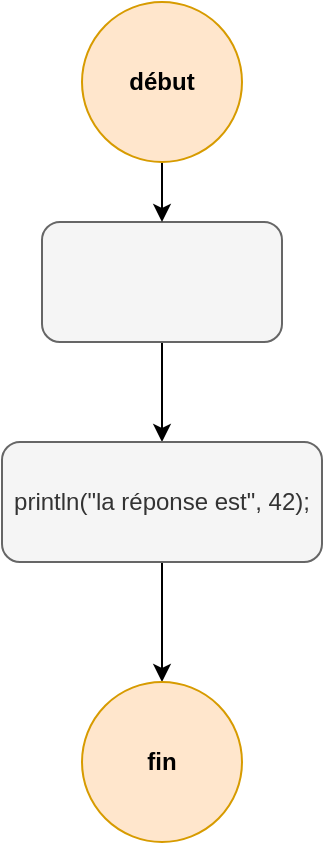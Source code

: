 <mxfile version="16.4.0" type="device"><diagram id="cIwRqGk_5176uGoLrfOy" name="Page-1"><mxGraphModel dx="813" dy="494" grid="1" gridSize="10" guides="1" tooltips="1" connect="1" arrows="1" fold="1" page="1" pageScale="1" pageWidth="827" pageHeight="1169" math="0" shadow="0"><root><mxCell id="0"/><mxCell id="1" parent="0"/><mxCell id="0LQPJdFNJ_qnfDXtIm2u-28" style="edgeStyle=orthogonalEdgeStyle;curved=1;rounded=0;orthogonalLoop=1;jettySize=auto;html=1;entryX=0.5;entryY=0;entryDx=0;entryDy=0;" edge="1" parent="1" source="0LQPJdFNJ_qnfDXtIm2u-4" target="0LQPJdFNJ_qnfDXtIm2u-9"><mxGeometry relative="1" as="geometry"/></mxCell><mxCell id="0LQPJdFNJ_qnfDXtIm2u-4" value="" style="rounded=1;whiteSpace=wrap;html=1;fillColor=#f5f5f5;strokeColor=#666666;fontColor=#333333;" vertex="1" parent="1"><mxGeometry x="340" y="180" width="120" height="60" as="geometry"/></mxCell><mxCell id="0LQPJdFNJ_qnfDXtIm2u-6" style="edgeStyle=orthogonalEdgeStyle;rounded=0;orthogonalLoop=1;jettySize=auto;html=1;entryX=0.5;entryY=0;entryDx=0;entryDy=0;" edge="1" parent="1" source="0LQPJdFNJ_qnfDXtIm2u-5" target="0LQPJdFNJ_qnfDXtIm2u-4"><mxGeometry relative="1" as="geometry"/></mxCell><mxCell id="0LQPJdFNJ_qnfDXtIm2u-5" value="" style="ellipse;whiteSpace=wrap;html=1;aspect=fixed;fillColor=#ffe6cc;strokeColor=#d79b00;" vertex="1" parent="1"><mxGeometry x="360" y="70" width="80" height="80" as="geometry"/></mxCell><mxCell id="0LQPJdFNJ_qnfDXtIm2u-2" value="début" style="text;html=1;strokeColor=none;fillColor=none;align=center;verticalAlign=middle;whiteSpace=wrap;rounded=0;fontStyle=1" vertex="1" parent="1"><mxGeometry x="370" y="95" width="60" height="30" as="geometry"/></mxCell><mxCell id="0LQPJdFNJ_qnfDXtIm2u-29" style="edgeStyle=orthogonalEdgeStyle;curved=1;rounded=0;orthogonalLoop=1;jettySize=auto;html=1;exitX=0.5;exitY=1;exitDx=0;exitDy=0;entryX=0.5;entryY=0;entryDx=0;entryDy=0;" edge="1" parent="1" source="0LQPJdFNJ_qnfDXtIm2u-9" target="0LQPJdFNJ_qnfDXtIm2u-22"><mxGeometry relative="1" as="geometry"/></mxCell><mxCell id="0LQPJdFNJ_qnfDXtIm2u-9" value="println(&quot;la réponse est&quot;, 42);" style="rounded=1;whiteSpace=wrap;html=1;fillColor=#f5f5f5;fontColor=#333333;strokeColor=#666666;" vertex="1" parent="1"><mxGeometry x="320" y="290" width="160" height="60" as="geometry"/></mxCell><mxCell id="0LQPJdFNJ_qnfDXtIm2u-22" value="&lt;b&gt;fin&lt;/b&gt;" style="ellipse;whiteSpace=wrap;html=1;aspect=fixed;fillColor=#ffe6cc;strokeColor=#d79b00;" vertex="1" parent="1"><mxGeometry x="360" y="410" width="80" height="80" as="geometry"/></mxCell></root></mxGraphModel></diagram></mxfile>